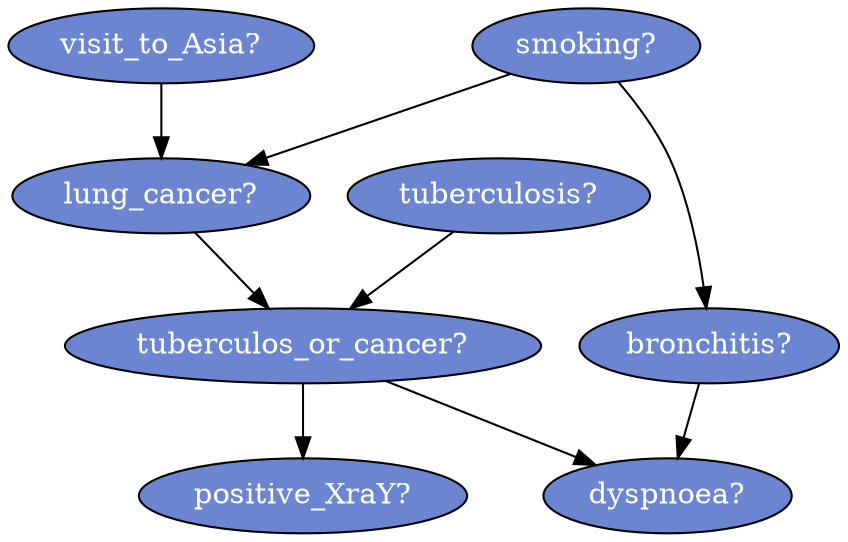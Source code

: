digraph asia {
	"visit_to_Asia?" [label="visit_to_Asia?" fillcolor="#6b85d1" fontcolor="#FFFFFF" style=filled]
	"smoking?" [label="smoking?" fillcolor="#6b85d1" fontcolor="#FFFFFF" style=filled]
	"tuberculosis?" [label="tuberculosis?" fillcolor="#6b85d1" fontcolor="#FFFFFF" style=filled]
	"lung_cancer?" [label="lung_cancer?" fillcolor="#6b85d1" fontcolor="#FFFFFF" style=filled]
	"bronchitis?" [label="bronchitis?" fillcolor="#6b85d1" fontcolor="#FFFFFF" style=filled]
	"tuberculos_or_cancer?" [label="tuberculos_or_cancer?" fillcolor="#6b85d1" fontcolor="#FFFFFF" style=filled]
	"dyspnoea?" [label="dyspnoea?" fillcolor="#6b85d1" fontcolor="#FFFFFF" style=filled]
	"positive_XraY?" [label="positive_XraY?" fillcolor="#6b85d1" fontcolor="#FFFFFF" style=filled]
	"smoking?" -> "lung_cancer?"
	"visit_to_Asia?" -> "lung_cancer?"
	"smoking?" -> "bronchitis?"
	"lung_cancer?" -> "tuberculos_or_cancer?"
	"tuberculosis?" -> "tuberculos_or_cancer?"
	"bronchitis?" -> "dyspnoea?"
	"tuberculos_or_cancer?" -> "dyspnoea?"
	"tuberculos_or_cancer?" -> "positive_XraY?"
}
